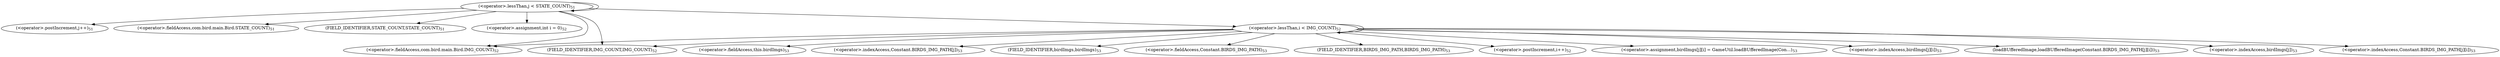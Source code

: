 digraph "&lt;init&gt;" {  
"130" [label = <(&lt;operator&gt;.lessThan,j &lt; STATE_COUNT)<SUB>51</SUB>> ]
"135" [label = <(&lt;operator&gt;.postIncrement,j++)<SUB>51</SUB>> ]
"132" [label = <(&lt;operator&gt;.fieldAccess,com.bird.main.Bird.STATE_COUNT)<SUB>51</SUB>> ]
"134" [label = <(FIELD_IDENTIFIER,STATE_COUNT,STATE_COUNT)<SUB>51</SUB>> ]
"140" [label = <(&lt;operator&gt;.assignment,int i = 0)<SUB>52</SUB>> ]
"143" [label = <(&lt;operator&gt;.lessThan,i &lt; IMG_COUNT)<SUB>52</SUB>> ]
"148" [label = <(&lt;operator&gt;.postIncrement,i++)<SUB>52</SUB>> ]
"145" [label = <(&lt;operator&gt;.fieldAccess,com.bird.main.Bird.IMG_COUNT)<SUB>52</SUB>> ]
"151" [label = <(&lt;operator&gt;.assignment,birdImgs[j][i] = GameUtil.loadBUfferedImage(Con...)<SUB>53</SUB>> ]
"147" [label = <(FIELD_IDENTIFIER,IMG_COUNT,IMG_COUNT)<SUB>52</SUB>> ]
"152" [label = <(&lt;operator&gt;.indexAccess,birdImgs[j][i])<SUB>53</SUB>> ]
"159" [label = <(loadBUfferedImage,loadBUfferedImage(Constant.BIRDS_IMG_PATH[j][i]))<SUB>53</SUB>> ]
"153" [label = <(&lt;operator&gt;.indexAccess,birdImgs[j])<SUB>53</SUB>> ]
"161" [label = <(&lt;operator&gt;.indexAccess,Constant.BIRDS_IMG_PATH[j][i])<SUB>53</SUB>> ]
"154" [label = <(&lt;operator&gt;.fieldAccess,this.birdImgs)<SUB>53</SUB>> ]
"162" [label = <(&lt;operator&gt;.indexAccess,Constant.BIRDS_IMG_PATH[j])<SUB>53</SUB>> ]
"156" [label = <(FIELD_IDENTIFIER,birdImgs,birdImgs)<SUB>53</SUB>> ]
"163" [label = <(&lt;operator&gt;.fieldAccess,Constant.BIRDS_IMG_PATH)<SUB>53</SUB>> ]
"165" [label = <(FIELD_IDENTIFIER,BIRDS_IMG_PATH,BIRDS_IMG_PATH)<SUB>53</SUB>> ]
  "130" -> "145" 
  "130" -> "130" 
  "130" -> "147" 
  "130" -> "135" 
  "130" -> "132" 
  "130" -> "134" 
  "130" -> "140" 
  "130" -> "143" 
  "143" -> "152" 
  "143" -> "154" 
  "143" -> "145" 
  "143" -> "161" 
  "143" -> "163" 
  "143" -> "165" 
  "143" -> "147" 
  "143" -> "151" 
  "143" -> "162" 
  "143" -> "153" 
  "143" -> "159" 
  "143" -> "148" 
  "143" -> "156" 
  "143" -> "143" 
}
